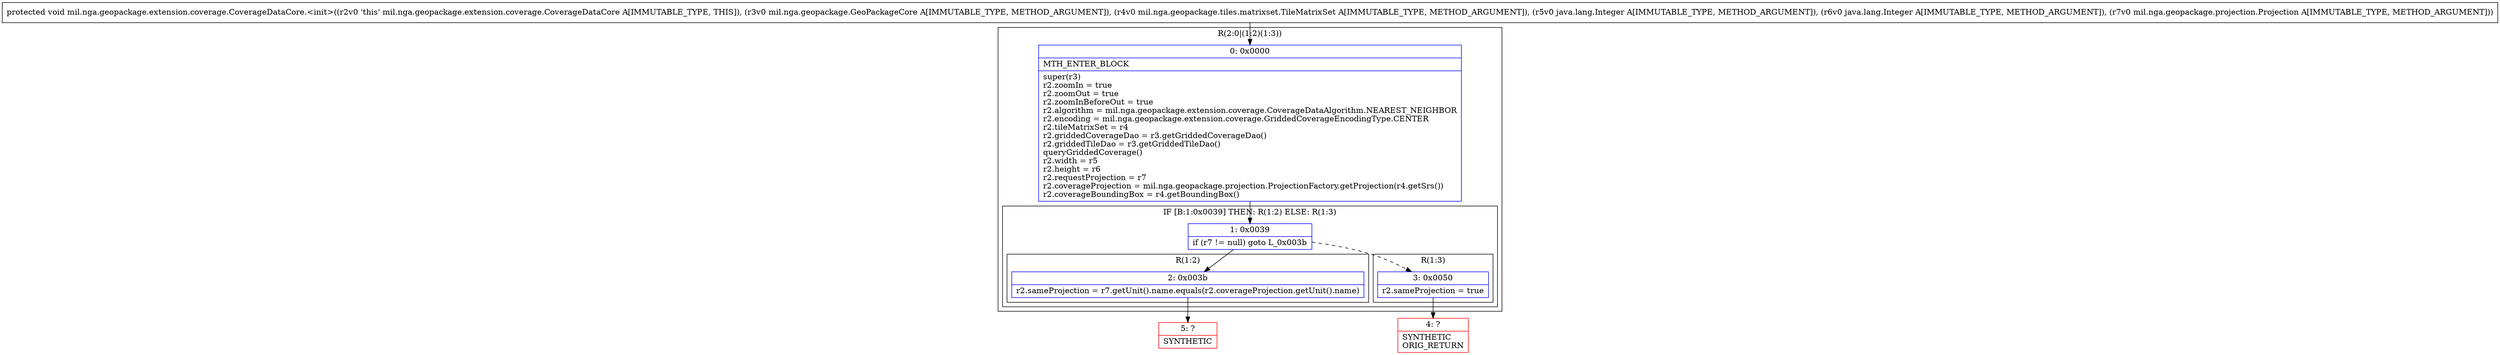 digraph "CFG formil.nga.geopackage.extension.coverage.CoverageDataCore.\<init\>(Lmil\/nga\/geopackage\/GeoPackageCore;Lmil\/nga\/geopackage\/tiles\/matrixset\/TileMatrixSet;Ljava\/lang\/Integer;Ljava\/lang\/Integer;Lmil\/nga\/geopackage\/projection\/Projection;)V" {
subgraph cluster_Region_2008716180 {
label = "R(2:0|(1:2)(1:3))";
node [shape=record,color=blue];
Node_0 [shape=record,label="{0\:\ 0x0000|MTH_ENTER_BLOCK\l|super(r3)\lr2.zoomIn = true\lr2.zoomOut = true\lr2.zoomInBeforeOut = true\lr2.algorithm = mil.nga.geopackage.extension.coverage.CoverageDataAlgorithm.NEAREST_NEIGHBOR\lr2.encoding = mil.nga.geopackage.extension.coverage.GriddedCoverageEncodingType.CENTER\lr2.tileMatrixSet = r4\lr2.griddedCoverageDao = r3.getGriddedCoverageDao()\lr2.griddedTileDao = r3.getGriddedTileDao()\lqueryGriddedCoverage()\lr2.width = r5\lr2.height = r6\lr2.requestProjection = r7\lr2.coverageProjection = mil.nga.geopackage.projection.ProjectionFactory.getProjection(r4.getSrs())\lr2.coverageBoundingBox = r4.getBoundingBox()\l}"];
subgraph cluster_IfRegion_298580415 {
label = "IF [B:1:0x0039] THEN: R(1:2) ELSE: R(1:3)";
node [shape=record,color=blue];
Node_1 [shape=record,label="{1\:\ 0x0039|if (r7 != null) goto L_0x003b\l}"];
subgraph cluster_Region_2133632003 {
label = "R(1:2)";
node [shape=record,color=blue];
Node_2 [shape=record,label="{2\:\ 0x003b|r2.sameProjection = r7.getUnit().name.equals(r2.coverageProjection.getUnit().name)\l}"];
}
subgraph cluster_Region_1033413463 {
label = "R(1:3)";
node [shape=record,color=blue];
Node_3 [shape=record,label="{3\:\ 0x0050|r2.sameProjection = true\l}"];
}
}
}
Node_4 [shape=record,color=red,label="{4\:\ ?|SYNTHETIC\lORIG_RETURN\l}"];
Node_5 [shape=record,color=red,label="{5\:\ ?|SYNTHETIC\l}"];
MethodNode[shape=record,label="{protected void mil.nga.geopackage.extension.coverage.CoverageDataCore.\<init\>((r2v0 'this' mil.nga.geopackage.extension.coverage.CoverageDataCore A[IMMUTABLE_TYPE, THIS]), (r3v0 mil.nga.geopackage.GeoPackageCore A[IMMUTABLE_TYPE, METHOD_ARGUMENT]), (r4v0 mil.nga.geopackage.tiles.matrixset.TileMatrixSet A[IMMUTABLE_TYPE, METHOD_ARGUMENT]), (r5v0 java.lang.Integer A[IMMUTABLE_TYPE, METHOD_ARGUMENT]), (r6v0 java.lang.Integer A[IMMUTABLE_TYPE, METHOD_ARGUMENT]), (r7v0 mil.nga.geopackage.projection.Projection A[IMMUTABLE_TYPE, METHOD_ARGUMENT])) }"];
MethodNode -> Node_0;
Node_0 -> Node_1;
Node_1 -> Node_2;
Node_1 -> Node_3[style=dashed];
Node_2 -> Node_5;
Node_3 -> Node_4;
}

